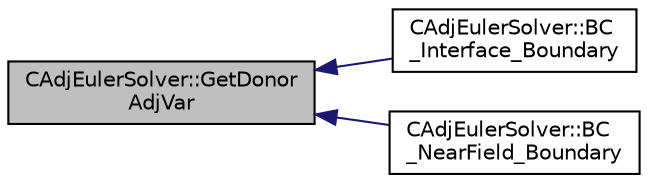 digraph "CAdjEulerSolver::GetDonorAdjVar"
{
  edge [fontname="Helvetica",fontsize="10",labelfontname="Helvetica",labelfontsize="10"];
  node [fontname="Helvetica",fontsize="10",shape=record];
  rankdir="LR";
  Node580 [label="CAdjEulerSolver::GetDonor\lAdjVar",height=0.2,width=0.4,color="black", fillcolor="grey75", style="filled", fontcolor="black"];
  Node580 -> Node581 [dir="back",color="midnightblue",fontsize="10",style="solid",fontname="Helvetica"];
  Node581 [label="CAdjEulerSolver::BC\l_Interface_Boundary",height=0.2,width=0.4,color="black", fillcolor="white", style="filled",URL="$class_c_adj_euler_solver.html#ac54c28f4bac73bebccd34906b727d65d",tooltip="Impose the interface boundary condition using the residual. "];
  Node580 -> Node582 [dir="back",color="midnightblue",fontsize="10",style="solid",fontname="Helvetica"];
  Node582 [label="CAdjEulerSolver::BC\l_NearField_Boundary",height=0.2,width=0.4,color="black", fillcolor="white", style="filled",URL="$class_c_adj_euler_solver.html#a6c1c40af267be8a86c468da9f997a22e",tooltip="Impose the near-field boundary condition using the residual. "];
}
